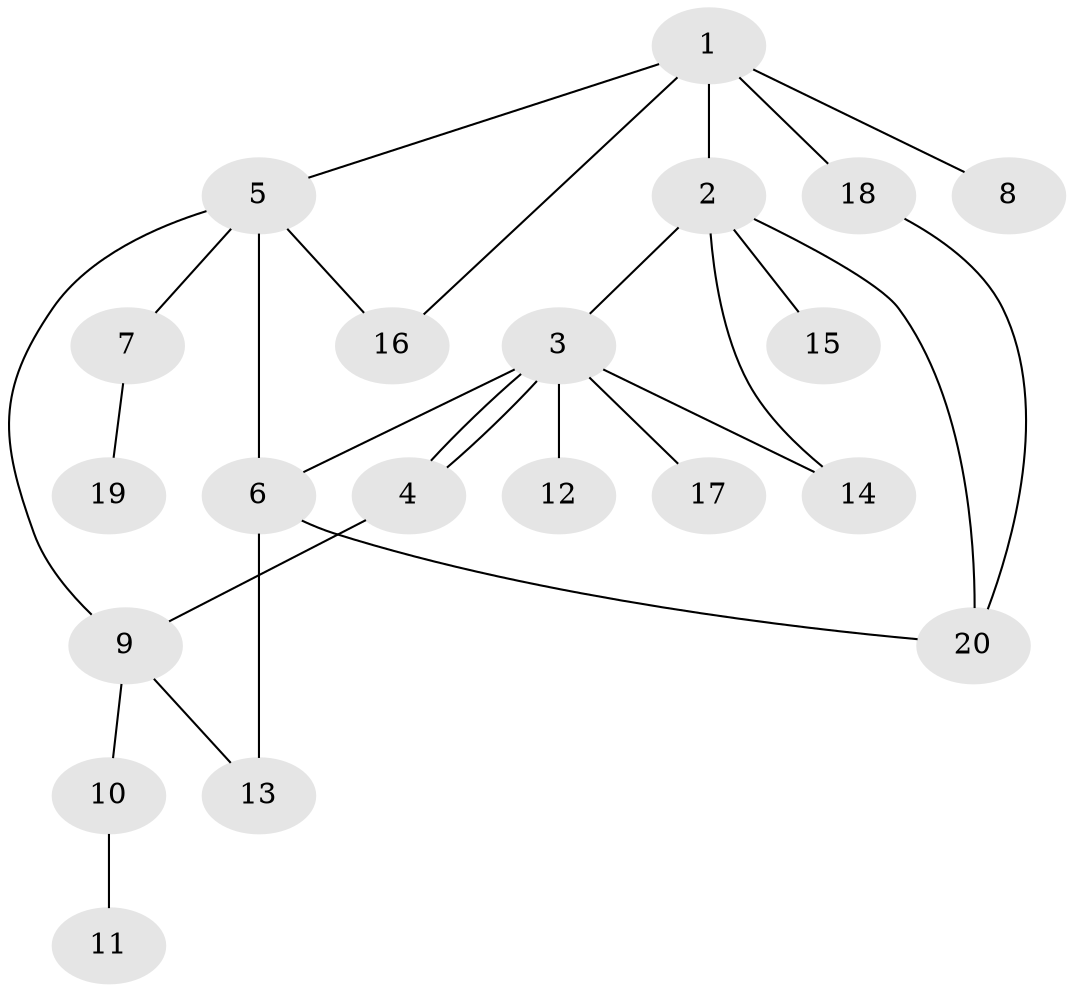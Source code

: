 // Generated by graph-tools (version 1.1) at 2025/46/02/15/25 05:46:28]
// undirected, 20 vertices, 27 edges
graph export_dot {
graph [start="1"]
  node [color=gray90,style=filled];
  1;
  2;
  3;
  4;
  5;
  6;
  7;
  8;
  9;
  10;
  11;
  12;
  13;
  14;
  15;
  16;
  17;
  18;
  19;
  20;
  1 -- 2;
  1 -- 5;
  1 -- 8;
  1 -- 16;
  1 -- 18;
  2 -- 3;
  2 -- 14;
  2 -- 15;
  2 -- 20;
  3 -- 4;
  3 -- 4;
  3 -- 6;
  3 -- 12;
  3 -- 14;
  3 -- 17;
  4 -- 9;
  5 -- 6;
  5 -- 7;
  5 -- 9;
  5 -- 16;
  6 -- 13;
  6 -- 20;
  7 -- 19;
  9 -- 10;
  9 -- 13;
  10 -- 11;
  18 -- 20;
}
